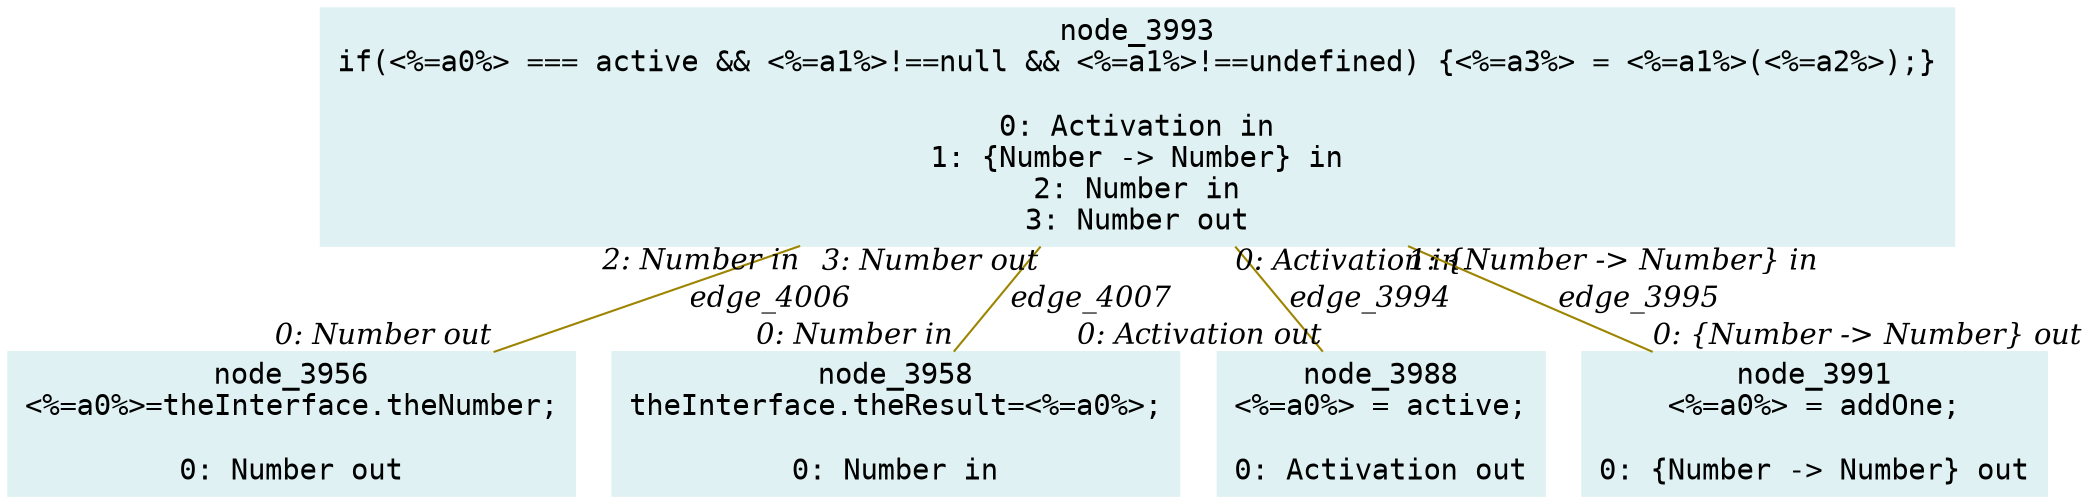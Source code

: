 digraph g{node_3956 [shape="box", style="filled", color="#dff1f2", fontname="Courier", label="node_3956
<%=a0%>=theInterface.theNumber;

0: Number out" ]
node_3958 [shape="box", style="filled", color="#dff1f2", fontname="Courier", label="node_3958
theInterface.theResult=<%=a0%>;

0: Number in" ]
node_3988 [shape="box", style="filled", color="#dff1f2", fontname="Courier", label="node_3988
<%=a0%> = active;

0: Activation out" ]
node_3991 [shape="box", style="filled", color="#dff1f2", fontname="Courier", label="node_3991
<%=a0%> = addOne;

0: {Number -> Number} out" ]
node_3993 [shape="box", style="filled", color="#dff1f2", fontname="Courier", label="node_3993
if(<%=a0%> === active && <%=a1%>!==null && <%=a1%>!==undefined) {<%=a3%> = <%=a1%>(<%=a2%>);}

0: Activation in
1: {Number -> Number} in
2: Number in
3: Number out" ]
node_3993 -> node_3988 [dir=none, arrowHead=none, fontname="Times-Italic", arrowsize=1, color="#9d8400", label="edge_3994",  headlabel="0: Activation out", taillabel="0: Activation in" ]
node_3993 -> node_3991 [dir=none, arrowHead=none, fontname="Times-Italic", arrowsize=1, color="#9d8400", label="edge_3995",  headlabel="0: {Number -> Number} out", taillabel="1: {Number -> Number} in" ]
node_3993 -> node_3956 [dir=none, arrowHead=none, fontname="Times-Italic", arrowsize=1, color="#9d8400", label="edge_4006",  headlabel="0: Number out", taillabel="2: Number in" ]
node_3993 -> node_3958 [dir=none, arrowHead=none, fontname="Times-Italic", arrowsize=1, color="#9d8400", label="edge_4007",  headlabel="0: Number in", taillabel="3: Number out" ]
}